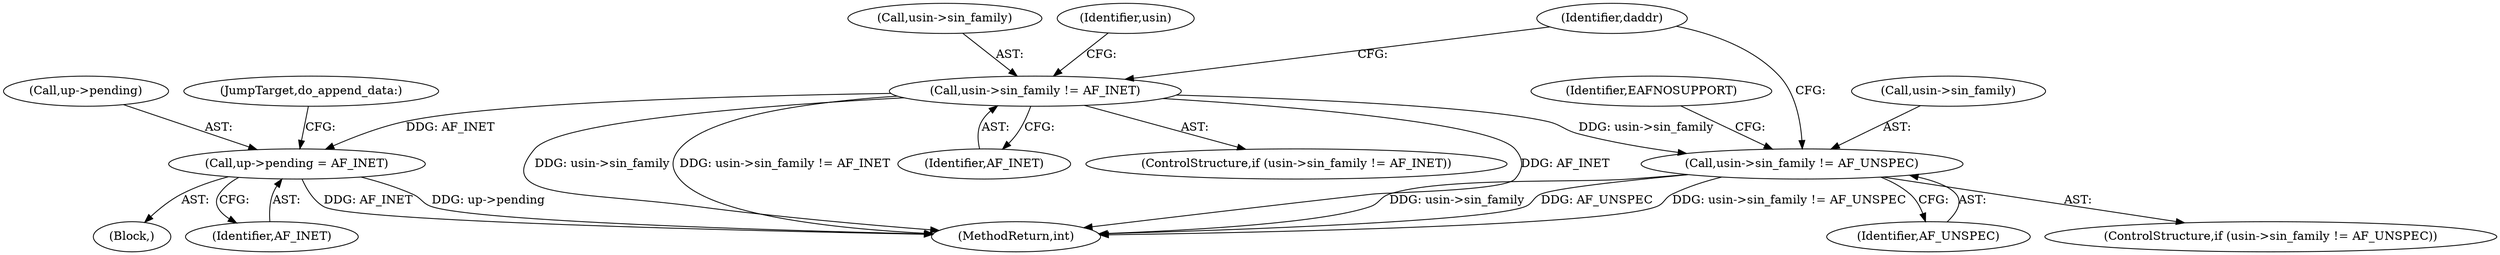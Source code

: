 digraph "0_linux_f6d8bd051c391c1c0458a30b2a7abcd939329259_32@pointer" {
"1000260" [label="(Call,usin->sin_family != AF_INET)"];
"1000267" [label="(Call,usin->sin_family != AF_UNSPEC)"];
"1000731" [label="(Call,up->pending = AF_INET)"];
"1000115" [label="(Block,)"];
"1000268" [label="(Call,usin->sin_family)"];
"1000274" [label="(Identifier,EAFNOSUPPORT)"];
"1000266" [label="(ControlStructure,if (usin->sin_family != AF_UNSPEC))"];
"1000260" [label="(Call,usin->sin_family != AF_INET)"];
"1000261" [label="(Call,usin->sin_family)"];
"1000276" [label="(Identifier,daddr)"];
"1000732" [label="(Call,up->pending)"];
"1000736" [label="(JumpTarget,do_append_data:)"];
"1000731" [label="(Call,up->pending = AF_INET)"];
"1000259" [label="(ControlStructure,if (usin->sin_family != AF_INET))"];
"1000267" [label="(Call,usin->sin_family != AF_UNSPEC)"];
"1000271" [label="(Identifier,AF_UNSPEC)"];
"1000850" [label="(MethodReturn,int)"];
"1000735" [label="(Identifier,AF_INET)"];
"1000269" [label="(Identifier,usin)"];
"1000264" [label="(Identifier,AF_INET)"];
"1000260" -> "1000259"  [label="AST: "];
"1000260" -> "1000264"  [label="CFG: "];
"1000261" -> "1000260"  [label="AST: "];
"1000264" -> "1000260"  [label="AST: "];
"1000269" -> "1000260"  [label="CFG: "];
"1000276" -> "1000260"  [label="CFG: "];
"1000260" -> "1000850"  [label="DDG: usin->sin_family != AF_INET"];
"1000260" -> "1000850"  [label="DDG: AF_INET"];
"1000260" -> "1000850"  [label="DDG: usin->sin_family"];
"1000260" -> "1000267"  [label="DDG: usin->sin_family"];
"1000260" -> "1000731"  [label="DDG: AF_INET"];
"1000267" -> "1000266"  [label="AST: "];
"1000267" -> "1000271"  [label="CFG: "];
"1000268" -> "1000267"  [label="AST: "];
"1000271" -> "1000267"  [label="AST: "];
"1000274" -> "1000267"  [label="CFG: "];
"1000276" -> "1000267"  [label="CFG: "];
"1000267" -> "1000850"  [label="DDG: usin->sin_family != AF_UNSPEC"];
"1000267" -> "1000850"  [label="DDG: usin->sin_family"];
"1000267" -> "1000850"  [label="DDG: AF_UNSPEC"];
"1000731" -> "1000115"  [label="AST: "];
"1000731" -> "1000735"  [label="CFG: "];
"1000732" -> "1000731"  [label="AST: "];
"1000735" -> "1000731"  [label="AST: "];
"1000736" -> "1000731"  [label="CFG: "];
"1000731" -> "1000850"  [label="DDG: AF_INET"];
"1000731" -> "1000850"  [label="DDG: up->pending"];
}
